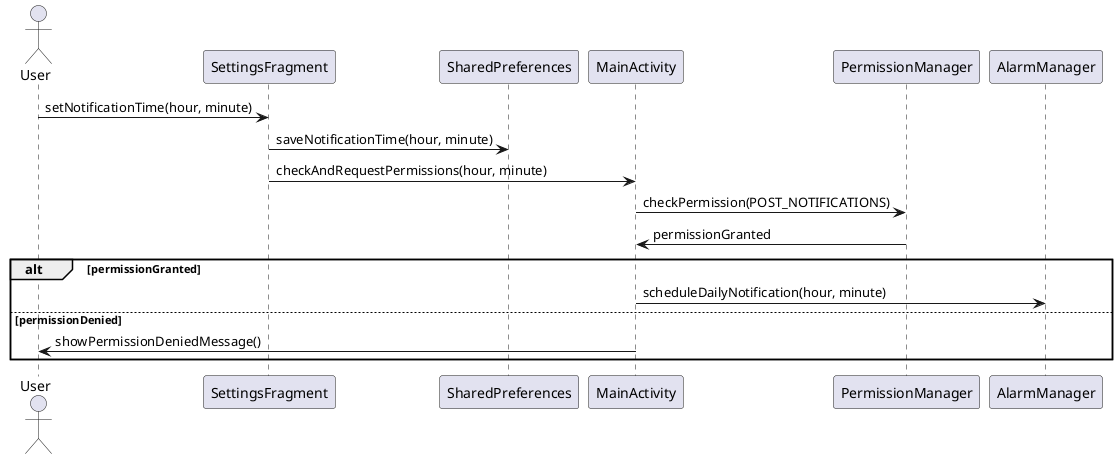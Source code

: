 @startuml
actor User

User -> SettingsFragment: setNotificationTime(hour, minute)
SettingsFragment -> SharedPreferences: saveNotificationTime(hour, minute)
SettingsFragment -> MainActivity: checkAndRequestPermissions(hour, minute)
MainActivity -> PermissionManager: checkPermission(POST_NOTIFICATIONS)
PermissionManager -> MainActivity: permissionGranted
alt permissionGranted
    MainActivity -> AlarmManager: scheduleDailyNotification(hour, minute)
else permissionDenied
    MainActivity -> User: showPermissionDeniedMessage()
end
@enduml
